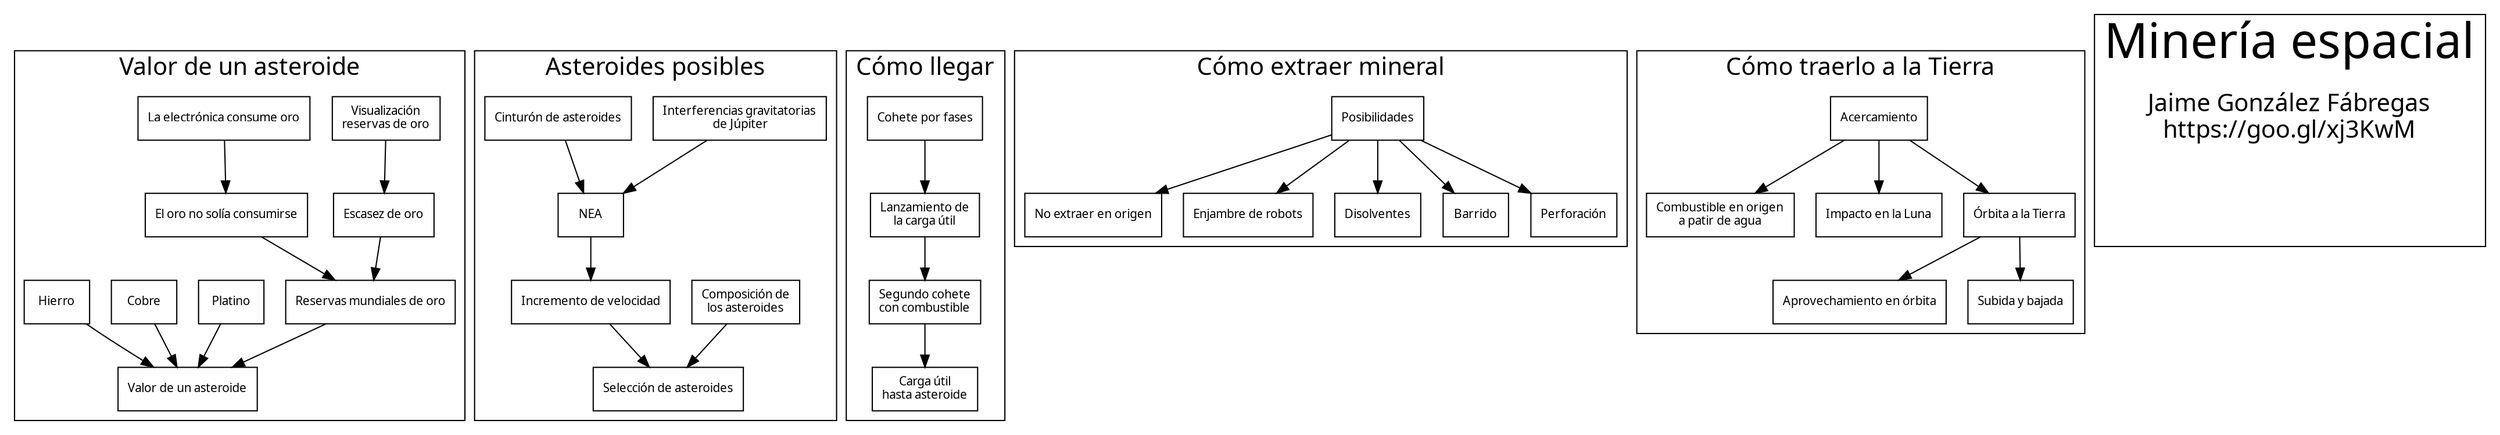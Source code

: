digraph {
        graph [fontsize=20 fontname="Verdana" compound=true];
        node [shape=box fontsize=10 fontname="Verdana"];
        //ratio="fill";
        //size="11.7,8.3!";
        //margin=0;
        
        subgraph cluster_valor {
                label="Valor de un asteroide";
                sortv=1;
                
                reservas_mundiales_oro [label="Reservas mundiales de oro"];
                valor_asteroide [label="Valor de un asteroide"];
                hay_poco_oro [label="Escasez de oro"];
                comparacion_humanitas [label="Visualización\nreservas de oro"];
                oro_consumible [label="La electrónica consume oro"];
                oro_reutilizado [label="El oro no solía consumirse"];
                
                
                
                
                reservas_mundiales_oro -> valor_asteroide;
                Platino -> valor_asteroide;
                Cobre -> valor_asteroide;
                Hierro -> valor_asteroide;

                hay_poco_oro -> reservas_mundiales_oro;
                
                
                comparacion_humanitas -> hay_poco_oro;
                oro_consumible -> oro_reutilizado;
                oro_reutilizado -> reservas_mundiales_oro;



                
        }


        subgraph cluster_posibles {
                label="Asteroides posibles";
                sortv=2;

                composicion_asteroide [label="Composición de\nlos asteroides"];
                que_asteroides [label="Selección de asteroides"];
                interferencias_jupiter [label="Interferencias gravitatorias\n de Júpiter"];
                cinturon_asteroides [label="Cinturón de asteroides"];
                incremento_velocidad [label="Incremento de velocidad"];
                
                
                
                composicion_asteroide -> que_asteroides;
                incremento_velocidad -> que_asteroides;
                interferencias_jupiter -> NEA;
                cinturon_asteroides -> NEA;
                NEA -> incremento_velocidad;
        }

        subgraph cluster_como_llegar {
                label="Cómo llegar";
                sortv=3;

                lanzamiento_carga_util [label="Lanzamiento de\nla carga útil"];
                carga_util_hasta_asteroide [label="Carga útil\nhasta asteroide"];
                segundo_cohete [label="Segundo cohete\ncon combustible"];
                cohete_por_fases [label="Cohete por fases"];
                
                cohete_por_fases -> lanzamiento_carga_util;
                segundo_cohete -> carga_util_hasta_asteroide;
                lanzamiento_carga_util -> segundo_cohete ;
        }

        subgraph cluster_como_extraer  {
                label="Cómo extraer mineral";
                sortv=4;

                sin_extraer [label="No extraer en origen"];
                enjambre_robots [label="Enjambre de robots"];
                
                Posibilidades -> sin_extraer, enjambre_robots, Disolventes, Barrido, Perforación;
        }

        subgraph cluster_como_traer {
                label="Cómo traerlo a la Tierra";
                sortv=5;


                combustible_de_agua [label="Combustible en origen\na patir de agua"];
                hasta_luna [label="Impacto en la Luna"];
                hasta_orbita [label="Órbita a la Tierra"];
                construccion_en_orbita [label="Aprovechamiento en órbita"];
                subida_y_bajada [label="Subida y bajada"];
                
                
                Acercamiento -> combustible_de_agua, hasta_luna, hasta_orbita;

                hasta_orbita -> construccion_en_orbita, subida_y_bajada;
        }


        subgraph cluster_leyenda{
                graph [fontsize=40 fontname="Verdana" compound=true];
                node [shape=none fontsize=20 fontname="Verdana"];
                sortv=6;


                label="Minería espacial";

                creditos[label="Jaime González Fábregas\nhttps://goo.gl/xj3KwM"];
                qr[image="mineria-espacial-qr.png", label=" "];
                creditos -> qr [style=invis];
                
                
                
        }
}





